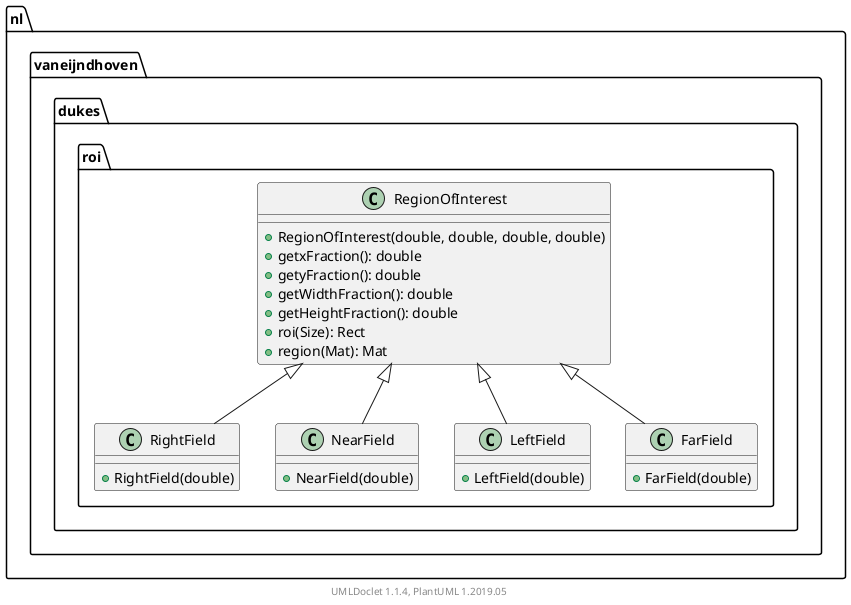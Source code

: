 @startuml

    namespace nl.vaneijndhoven.dukes.roi {

        class RightField [[RightField.html]] {
            +RightField(double)
        }

        class RegionOfInterest [[RegionOfInterest.html]] {
            +RegionOfInterest(double, double, double, double)
            +getxFraction(): double
            +getyFraction(): double
            +getWidthFraction(): double
            +getHeightFraction(): double
            +roi(Size): Rect
            +region(Mat): Mat
        }

        class NearField [[NearField.html]] {
            +NearField(double)
        }

        class LeftField [[LeftField.html]] {
            +LeftField(double)
        }

        class FarField [[FarField.html]] {
            +FarField(double)
        }

        RegionOfInterest <|-- RightField

        RegionOfInterest <|-- NearField

        RegionOfInterest <|-- LeftField

        RegionOfInterest <|-- FarField

    }


    center footer UMLDoclet 1.1.4, PlantUML 1.2019.05
@enduml
